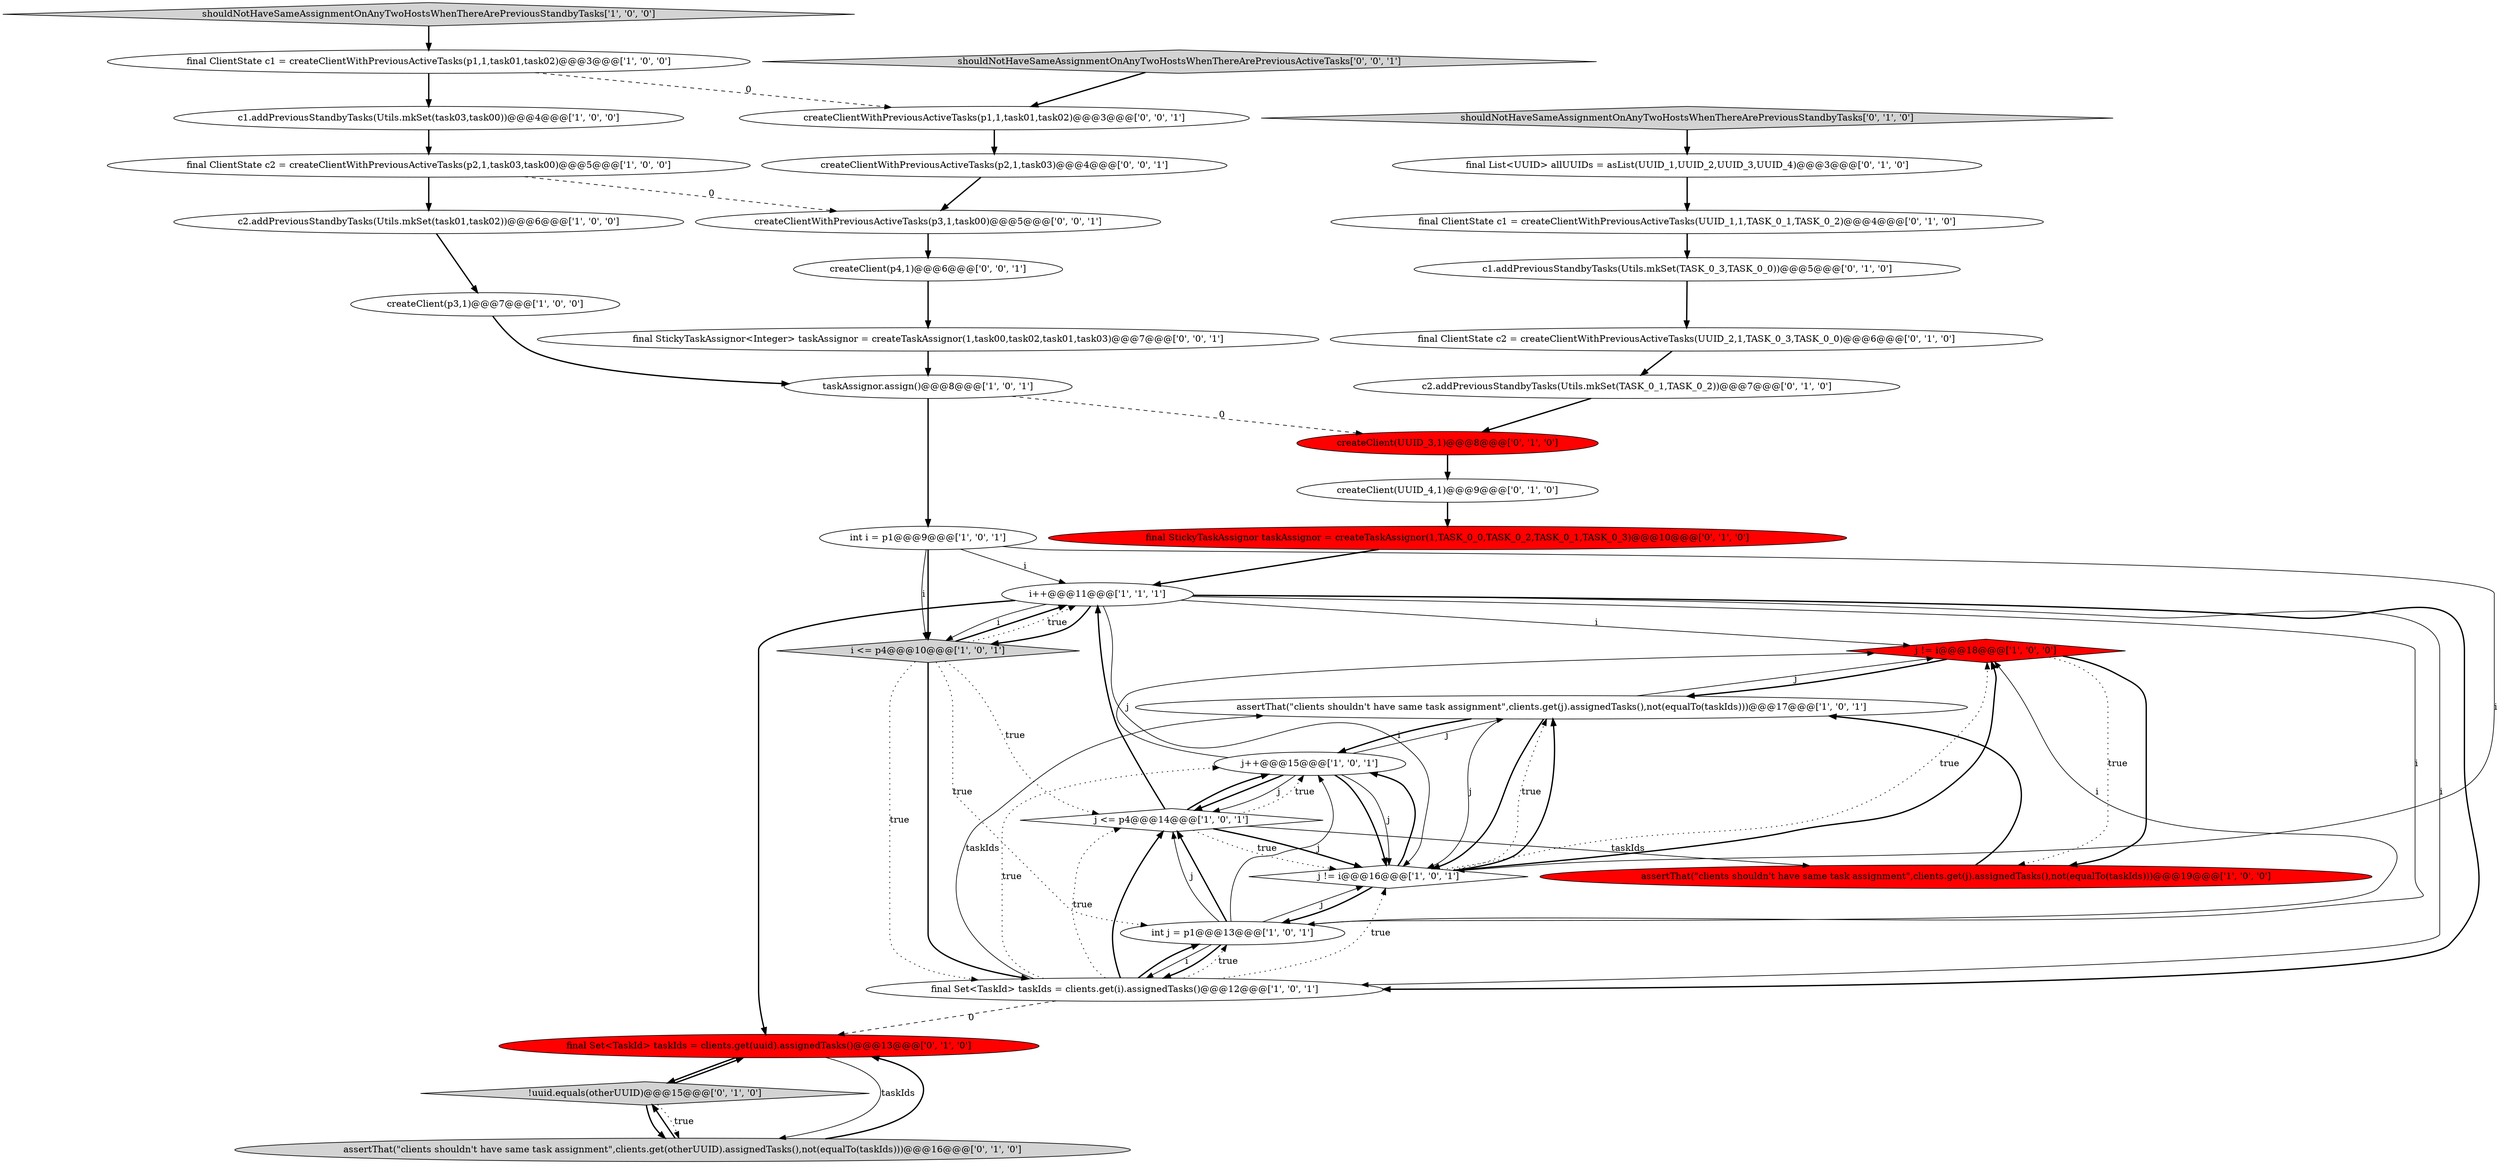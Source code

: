 digraph {
26 [style = filled, label = "createClient(UUID_4,1)@@@9@@@['0', '1', '0']", fillcolor = white, shape = ellipse image = "AAA0AAABBB2BBB"];
16 [style = filled, label = "shouldNotHaveSameAssignmentOnAnyTwoHostsWhenThereArePreviousStandbyTasks['1', '0', '0']", fillcolor = lightgray, shape = diamond image = "AAA0AAABBB1BBB"];
14 [style = filled, label = "i++@@@11@@@['1', '1', '1']", fillcolor = white, shape = ellipse image = "AAA0AAABBB1BBB"];
25 [style = filled, label = "c1.addPreviousStandbyTasks(Utils.mkSet(TASK_0_3,TASK_0_0))@@@5@@@['0', '1', '0']", fillcolor = white, shape = ellipse image = "AAA0AAABBB2BBB"];
17 [style = filled, label = "final ClientState c1 = createClientWithPreviousActiveTasks(p1,1,task01,task02)@@@3@@@['1', '0', '0']", fillcolor = white, shape = ellipse image = "AAA0AAABBB1BBB"];
32 [style = filled, label = "shouldNotHaveSameAssignmentOnAnyTwoHostsWhenThereArePreviousActiveTasks['0', '0', '1']", fillcolor = lightgray, shape = diamond image = "AAA0AAABBB3BBB"];
24 [style = filled, label = "final ClientState c2 = createClientWithPreviousActiveTasks(UUID_2,1,TASK_0_3,TASK_0_0)@@@6@@@['0', '1', '0']", fillcolor = white, shape = ellipse image = "AAA0AAABBB2BBB"];
5 [style = filled, label = "int i = p1@@@9@@@['1', '0', '1']", fillcolor = white, shape = ellipse image = "AAA0AAABBB1BBB"];
12 [style = filled, label = "j != i@@@18@@@['1', '0', '0']", fillcolor = red, shape = diamond image = "AAA1AAABBB1BBB"];
35 [style = filled, label = "final StickyTaskAssignor<Integer> taskAssignor = createTaskAssignor(1,task00,task02,task01,task03)@@@7@@@['0', '0', '1']", fillcolor = white, shape = ellipse image = "AAA0AAABBB3BBB"];
0 [style = filled, label = "i <= p4@@@10@@@['1', '0', '1']", fillcolor = lightgray, shape = diamond image = "AAA0AAABBB1BBB"];
30 [style = filled, label = "createClientWithPreviousActiveTasks(p3,1,task00)@@@5@@@['0', '0', '1']", fillcolor = white, shape = ellipse image = "AAA0AAABBB3BBB"];
33 [style = filled, label = "createClient(p4,1)@@@6@@@['0', '0', '1']", fillcolor = white, shape = ellipse image = "AAA0AAABBB3BBB"];
8 [style = filled, label = "taskAssignor.assign()@@@8@@@['1', '0', '1']", fillcolor = white, shape = ellipse image = "AAA0AAABBB1BBB"];
19 [style = filled, label = "final ClientState c1 = createClientWithPreviousActiveTasks(UUID_1,1,TASK_0_1,TASK_0_2)@@@4@@@['0', '1', '0']", fillcolor = white, shape = ellipse image = "AAA0AAABBB2BBB"];
29 [style = filled, label = "final StickyTaskAssignor taskAssignor = createTaskAssignor(1,TASK_0_0,TASK_0_2,TASK_0_1,TASK_0_3)@@@10@@@['0', '1', '0']", fillcolor = red, shape = ellipse image = "AAA1AAABBB2BBB"];
15 [style = filled, label = "assertThat(\"clients shouldn't have same task assignment\",clients.get(j).assignedTasks(),not(equalTo(taskIds)))@@@17@@@['1', '0', '1']", fillcolor = white, shape = ellipse image = "AAA0AAABBB1BBB"];
2 [style = filled, label = "j != i@@@16@@@['1', '0', '1']", fillcolor = white, shape = diamond image = "AAA0AAABBB1BBB"];
9 [style = filled, label = "c2.addPreviousStandbyTasks(Utils.mkSet(task01,task02))@@@6@@@['1', '0', '0']", fillcolor = white, shape = ellipse image = "AAA0AAABBB1BBB"];
1 [style = filled, label = "j <= p4@@@14@@@['1', '0', '1']", fillcolor = white, shape = diamond image = "AAA0AAABBB1BBB"];
7 [style = filled, label = "int j = p1@@@13@@@['1', '0', '1']", fillcolor = white, shape = ellipse image = "AAA0AAABBB1BBB"];
4 [style = filled, label = "final ClientState c2 = createClientWithPreviousActiveTasks(p2,1,task03,task00)@@@5@@@['1', '0', '0']", fillcolor = white, shape = ellipse image = "AAA0AAABBB1BBB"];
10 [style = filled, label = "j++@@@15@@@['1', '0', '1']", fillcolor = white, shape = ellipse image = "AAA0AAABBB1BBB"];
3 [style = filled, label = "createClient(p3,1)@@@7@@@['1', '0', '0']", fillcolor = white, shape = ellipse image = "AAA0AAABBB1BBB"];
22 [style = filled, label = "final Set<TaskId> taskIds = clients.get(uuid).assignedTasks()@@@13@@@['0', '1', '0']", fillcolor = red, shape = ellipse image = "AAA1AAABBB2BBB"];
18 [style = filled, label = "c2.addPreviousStandbyTasks(Utils.mkSet(TASK_0_1,TASK_0_2))@@@7@@@['0', '1', '0']", fillcolor = white, shape = ellipse image = "AAA0AAABBB2BBB"];
6 [style = filled, label = "final Set<TaskId> taskIds = clients.get(i).assignedTasks()@@@12@@@['1', '0', '1']", fillcolor = white, shape = ellipse image = "AAA0AAABBB1BBB"];
34 [style = filled, label = "createClientWithPreviousActiveTasks(p1,1,task01,task02)@@@3@@@['0', '0', '1']", fillcolor = white, shape = ellipse image = "AAA0AAABBB3BBB"];
11 [style = filled, label = "c1.addPreviousStandbyTasks(Utils.mkSet(task03,task00))@@@4@@@['1', '0', '0']", fillcolor = white, shape = ellipse image = "AAA0AAABBB1BBB"];
20 [style = filled, label = "!uuid.equals(otherUUID)@@@15@@@['0', '1', '0']", fillcolor = lightgray, shape = diamond image = "AAA0AAABBB2BBB"];
27 [style = filled, label = "assertThat(\"clients shouldn't have same task assignment\",clients.get(otherUUID).assignedTasks(),not(equalTo(taskIds)))@@@16@@@['0', '1', '0']", fillcolor = lightgray, shape = ellipse image = "AAA0AAABBB2BBB"];
28 [style = filled, label = "final List<UUID> allUUIDs = asList(UUID_1,UUID_2,UUID_3,UUID_4)@@@3@@@['0', '1', '0']", fillcolor = white, shape = ellipse image = "AAA0AAABBB2BBB"];
13 [style = filled, label = "assertThat(\"clients shouldn't have same task assignment\",clients.get(j).assignedTasks(),not(equalTo(taskIds)))@@@19@@@['1', '0', '0']", fillcolor = red, shape = ellipse image = "AAA1AAABBB1BBB"];
23 [style = filled, label = "shouldNotHaveSameAssignmentOnAnyTwoHostsWhenThereArePreviousStandbyTasks['0', '1', '0']", fillcolor = lightgray, shape = diamond image = "AAA0AAABBB2BBB"];
21 [style = filled, label = "createClient(UUID_3,1)@@@8@@@['0', '1', '0']", fillcolor = red, shape = ellipse image = "AAA1AAABBB2BBB"];
31 [style = filled, label = "createClientWithPreviousActiveTasks(p2,1,task03)@@@4@@@['0', '0', '1']", fillcolor = white, shape = ellipse image = "AAA0AAABBB3BBB"];
15->10 [style = bold, label=""];
14->7 [style = solid, label="i"];
10->15 [style = solid, label="j"];
6->1 [style = dotted, label="true"];
2->15 [style = dotted, label="true"];
20->27 [style = dotted, label="true"];
4->30 [style = dashed, label="0"];
32->34 [style = bold, label=""];
0->6 [style = dotted, label="true"];
10->1 [style = solid, label="j"];
20->27 [style = bold, label=""];
23->28 [style = bold, label=""];
21->26 [style = bold, label=""];
0->14 [style = bold, label=""];
5->0 [style = bold, label=""];
22->27 [style = solid, label="taskIds"];
2->15 [style = bold, label=""];
31->30 [style = bold, label=""];
29->14 [style = bold, label=""];
35->8 [style = bold, label=""];
6->15 [style = solid, label="taskIds"];
7->6 [style = solid, label="i"];
0->7 [style = dotted, label="true"];
7->1 [style = bold, label=""];
15->12 [style = solid, label="j"];
14->22 [style = bold, label=""];
5->14 [style = solid, label="i"];
34->31 [style = bold, label=""];
14->12 [style = solid, label="i"];
16->17 [style = bold, label=""];
24->18 [style = bold, label=""];
27->22 [style = bold, label=""];
6->22 [style = dashed, label="0"];
19->25 [style = bold, label=""];
15->2 [style = solid, label="j"];
7->12 [style = solid, label="i"];
25->24 [style = bold, label=""];
14->6 [style = solid, label="i"];
22->20 [style = bold, label=""];
7->6 [style = bold, label=""];
28->19 [style = bold, label=""];
2->12 [style = dotted, label="true"];
7->2 [style = solid, label="j"];
6->7 [style = dotted, label="true"];
0->14 [style = dotted, label="true"];
10->2 [style = bold, label=""];
13->15 [style = bold, label=""];
6->7 [style = bold, label=""];
10->1 [style = bold, label=""];
27->20 [style = bold, label=""];
14->6 [style = bold, label=""];
4->9 [style = bold, label=""];
1->10 [style = dotted, label="true"];
7->1 [style = solid, label="j"];
30->33 [style = bold, label=""];
10->12 [style = solid, label="j"];
5->2 [style = solid, label="i"];
11->4 [style = bold, label=""];
2->10 [style = bold, label=""];
6->10 [style = dotted, label="true"];
6->1 [style = bold, label=""];
12->13 [style = bold, label=""];
12->13 [style = dotted, label="true"];
6->2 [style = dotted, label="true"];
3->8 [style = bold, label=""];
9->3 [style = bold, label=""];
1->2 [style = bold, label=""];
18->21 [style = bold, label=""];
1->13 [style = solid, label="taskIds"];
10->2 [style = solid, label="j"];
0->1 [style = dotted, label="true"];
15->2 [style = bold, label=""];
33->35 [style = bold, label=""];
17->34 [style = dashed, label="0"];
0->6 [style = bold, label=""];
26->29 [style = bold, label=""];
12->15 [style = bold, label=""];
8->21 [style = dashed, label="0"];
2->12 [style = bold, label=""];
20->22 [style = bold, label=""];
8->5 [style = bold, label=""];
14->0 [style = bold, label=""];
7->10 [style = solid, label="j"];
5->0 [style = solid, label="i"];
14->0 [style = solid, label="i"];
1->14 [style = bold, label=""];
2->7 [style = bold, label=""];
1->2 [style = dotted, label="true"];
1->10 [style = bold, label=""];
14->2 [style = solid, label="i"];
17->11 [style = bold, label=""];
}
